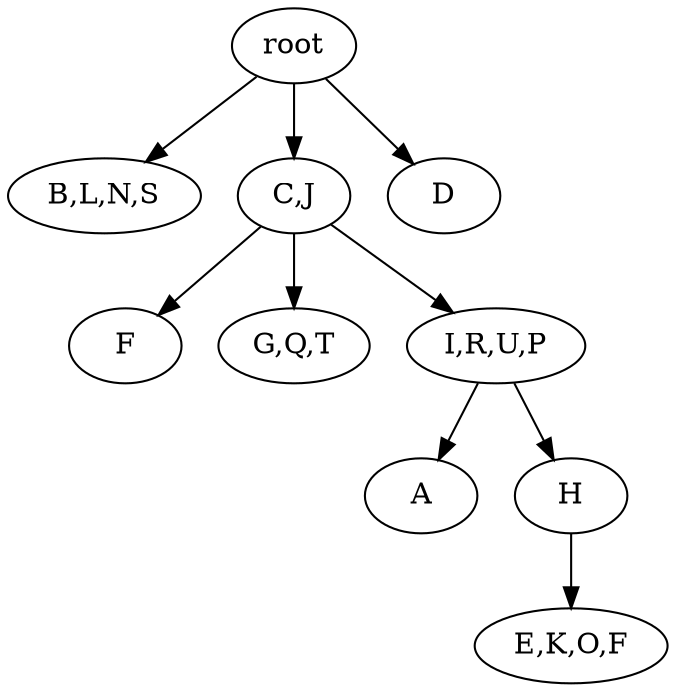 strict digraph G {
	graph [name=G];
	0	 [label=root];
	3	 [label="B,L,N,S"];
	0 -> 3;
	1	 [label="C,J"];
	0 -> 1;
	2	 [label=D];
	0 -> 2;
	8	 [label=A];
	7	 [label=F];
	1 -> 7;
	6	 [label="G,Q,T"];
	1 -> 6;
	5	 [label="I,R,U,P"];
	1 -> 5;
	4	 [label="E,K,O,F"];
	9	 [label=H];
	9 -> 4;
	5 -> 8;
	5 -> 9;
}
